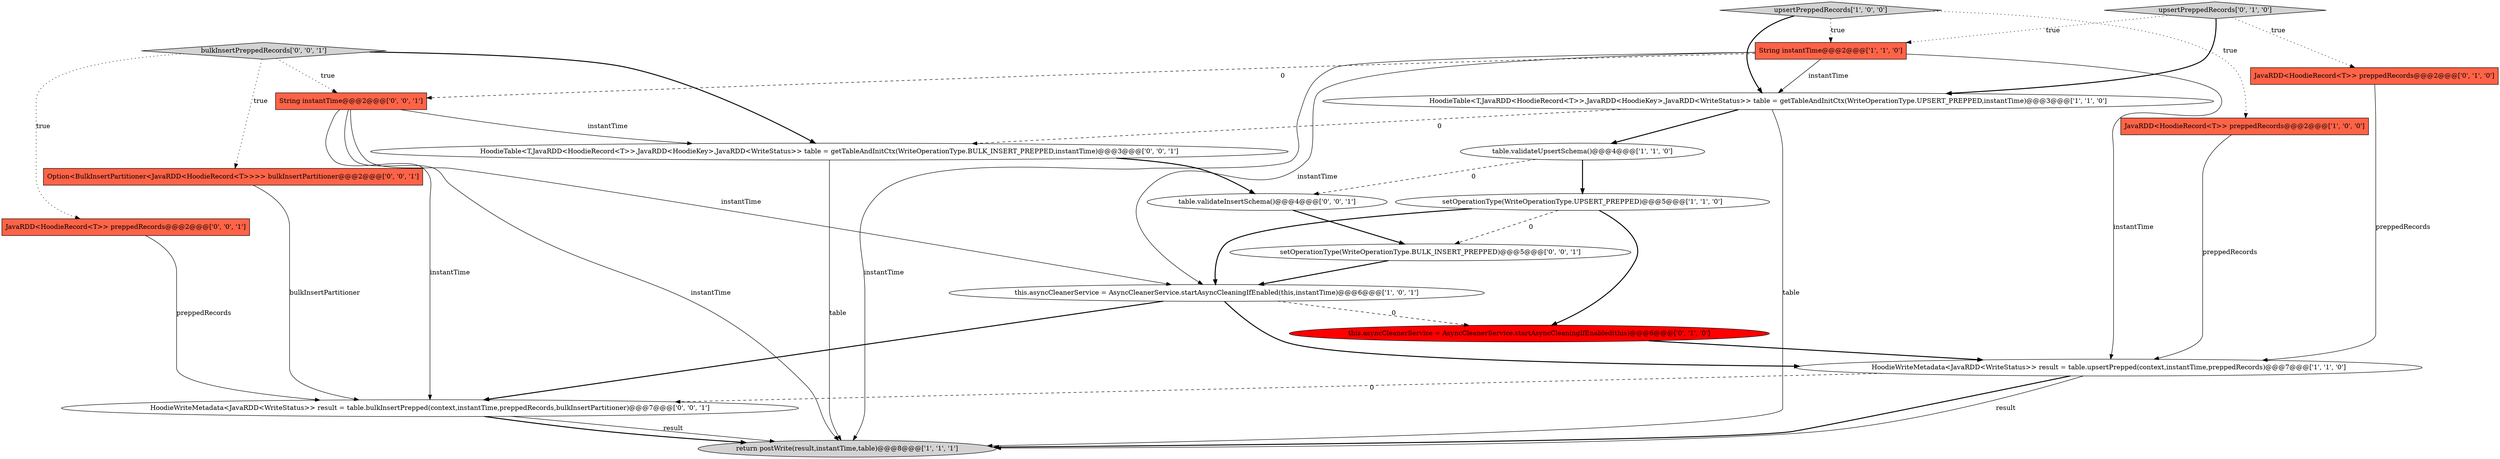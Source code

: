 digraph {
18 [style = filled, label = "HoodieTable<T,JavaRDD<HoodieRecord<T>>,JavaRDD<HoodieKey>,JavaRDD<WriteStatus>> table = getTableAndInitCtx(WriteOperationType.BULK_INSERT_PREPPED,instantTime)@@@3@@@['0', '0', '1']", fillcolor = white, shape = ellipse image = "AAA0AAABBB3BBB"];
3 [style = filled, label = "setOperationType(WriteOperationType.UPSERT_PREPPED)@@@5@@@['1', '1', '0']", fillcolor = white, shape = ellipse image = "AAA0AAABBB1BBB"];
17 [style = filled, label = "table.validateInsertSchema()@@@4@@@['0', '0', '1']", fillcolor = white, shape = ellipse image = "AAA0AAABBB3BBB"];
7 [style = filled, label = "String instantTime@@@2@@@['1', '1', '0']", fillcolor = tomato, shape = box image = "AAA0AAABBB1BBB"];
15 [style = filled, label = "Option<BulkInsertPartitioner<JavaRDD<HoodieRecord<T>>>> bulkInsertPartitioner@@@2@@@['0', '0', '1']", fillcolor = tomato, shape = box image = "AAA0AAABBB3BBB"];
0 [style = filled, label = "this.asyncCleanerService = AsyncCleanerService.startAsyncCleaningIfEnabled(this,instantTime)@@@6@@@['1', '0', '1']", fillcolor = white, shape = ellipse image = "AAA0AAABBB1BBB"];
14 [style = filled, label = "HoodieWriteMetadata<JavaRDD<WriteStatus>> result = table.bulkInsertPrepped(context,instantTime,preppedRecords,bulkInsertPartitioner)@@@7@@@['0', '0', '1']", fillcolor = white, shape = ellipse image = "AAA0AAABBB3BBB"];
12 [style = filled, label = "setOperationType(WriteOperationType.BULK_INSERT_PREPPED)@@@5@@@['0', '0', '1']", fillcolor = white, shape = ellipse image = "AAA0AAABBB3BBB"];
11 [style = filled, label = "JavaRDD<HoodieRecord<T>> preppedRecords@@@2@@@['0', '1', '0']", fillcolor = tomato, shape = box image = "AAA0AAABBB2BBB"];
6 [style = filled, label = "upsertPreppedRecords['1', '0', '0']", fillcolor = lightgray, shape = diamond image = "AAA0AAABBB1BBB"];
13 [style = filled, label = "JavaRDD<HoodieRecord<T>> preppedRecords@@@2@@@['0', '0', '1']", fillcolor = tomato, shape = box image = "AAA0AAABBB3BBB"];
19 [style = filled, label = "bulkInsertPreppedRecords['0', '0', '1']", fillcolor = lightgray, shape = diamond image = "AAA0AAABBB3BBB"];
9 [style = filled, label = "this.asyncCleanerService = AsyncCleanerService.startAsyncCleaningIfEnabled(this)@@@6@@@['0', '1', '0']", fillcolor = red, shape = ellipse image = "AAA1AAABBB2BBB"];
16 [style = filled, label = "String instantTime@@@2@@@['0', '0', '1']", fillcolor = tomato, shape = box image = "AAA0AAABBB3BBB"];
4 [style = filled, label = "HoodieTable<T,JavaRDD<HoodieRecord<T>>,JavaRDD<HoodieKey>,JavaRDD<WriteStatus>> table = getTableAndInitCtx(WriteOperationType.UPSERT_PREPPED,instantTime)@@@3@@@['1', '1', '0']", fillcolor = white, shape = ellipse image = "AAA0AAABBB1BBB"];
5 [style = filled, label = "HoodieWriteMetadata<JavaRDD<WriteStatus>> result = table.upsertPrepped(context,instantTime,preppedRecords)@@@7@@@['1', '1', '0']", fillcolor = white, shape = ellipse image = "AAA0AAABBB1BBB"];
8 [style = filled, label = "table.validateUpsertSchema()@@@4@@@['1', '1', '0']", fillcolor = white, shape = ellipse image = "AAA0AAABBB1BBB"];
1 [style = filled, label = "return postWrite(result,instantTime,table)@@@8@@@['1', '1', '1']", fillcolor = lightgray, shape = ellipse image = "AAA0AAABBB1BBB"];
10 [style = filled, label = "upsertPreppedRecords['0', '1', '0']", fillcolor = lightgray, shape = diamond image = "AAA0AAABBB2BBB"];
2 [style = filled, label = "JavaRDD<HoodieRecord<T>> preppedRecords@@@2@@@['1', '0', '0']", fillcolor = tomato, shape = box image = "AAA0AAABBB1BBB"];
4->18 [style = dashed, label="0"];
19->18 [style = bold, label=""];
5->14 [style = dashed, label="0"];
7->0 [style = solid, label="instantTime"];
4->1 [style = solid, label="table"];
7->16 [style = dashed, label="0"];
8->3 [style = bold, label=""];
16->1 [style = solid, label="instantTime"];
18->17 [style = bold, label=""];
11->5 [style = solid, label="preppedRecords"];
19->13 [style = dotted, label="true"];
14->1 [style = solid, label="result"];
19->15 [style = dotted, label="true"];
15->14 [style = solid, label="bulkInsertPartitioner"];
12->0 [style = bold, label=""];
2->5 [style = solid, label="preppedRecords"];
3->0 [style = bold, label=""];
7->4 [style = solid, label="instantTime"];
14->1 [style = bold, label=""];
16->0 [style = solid, label="instantTime"];
3->9 [style = bold, label=""];
5->1 [style = bold, label=""];
6->4 [style = bold, label=""];
0->14 [style = bold, label=""];
18->1 [style = solid, label="table"];
17->12 [style = bold, label=""];
6->2 [style = dotted, label="true"];
3->12 [style = dashed, label="0"];
10->11 [style = dotted, label="true"];
7->5 [style = solid, label="instantTime"];
19->16 [style = dotted, label="true"];
13->14 [style = solid, label="preppedRecords"];
5->1 [style = solid, label="result"];
9->5 [style = bold, label=""];
10->4 [style = bold, label=""];
4->8 [style = bold, label=""];
6->7 [style = dotted, label="true"];
8->17 [style = dashed, label="0"];
16->18 [style = solid, label="instantTime"];
0->9 [style = dashed, label="0"];
16->14 [style = solid, label="instantTime"];
7->1 [style = solid, label="instantTime"];
10->7 [style = dotted, label="true"];
0->5 [style = bold, label=""];
}
